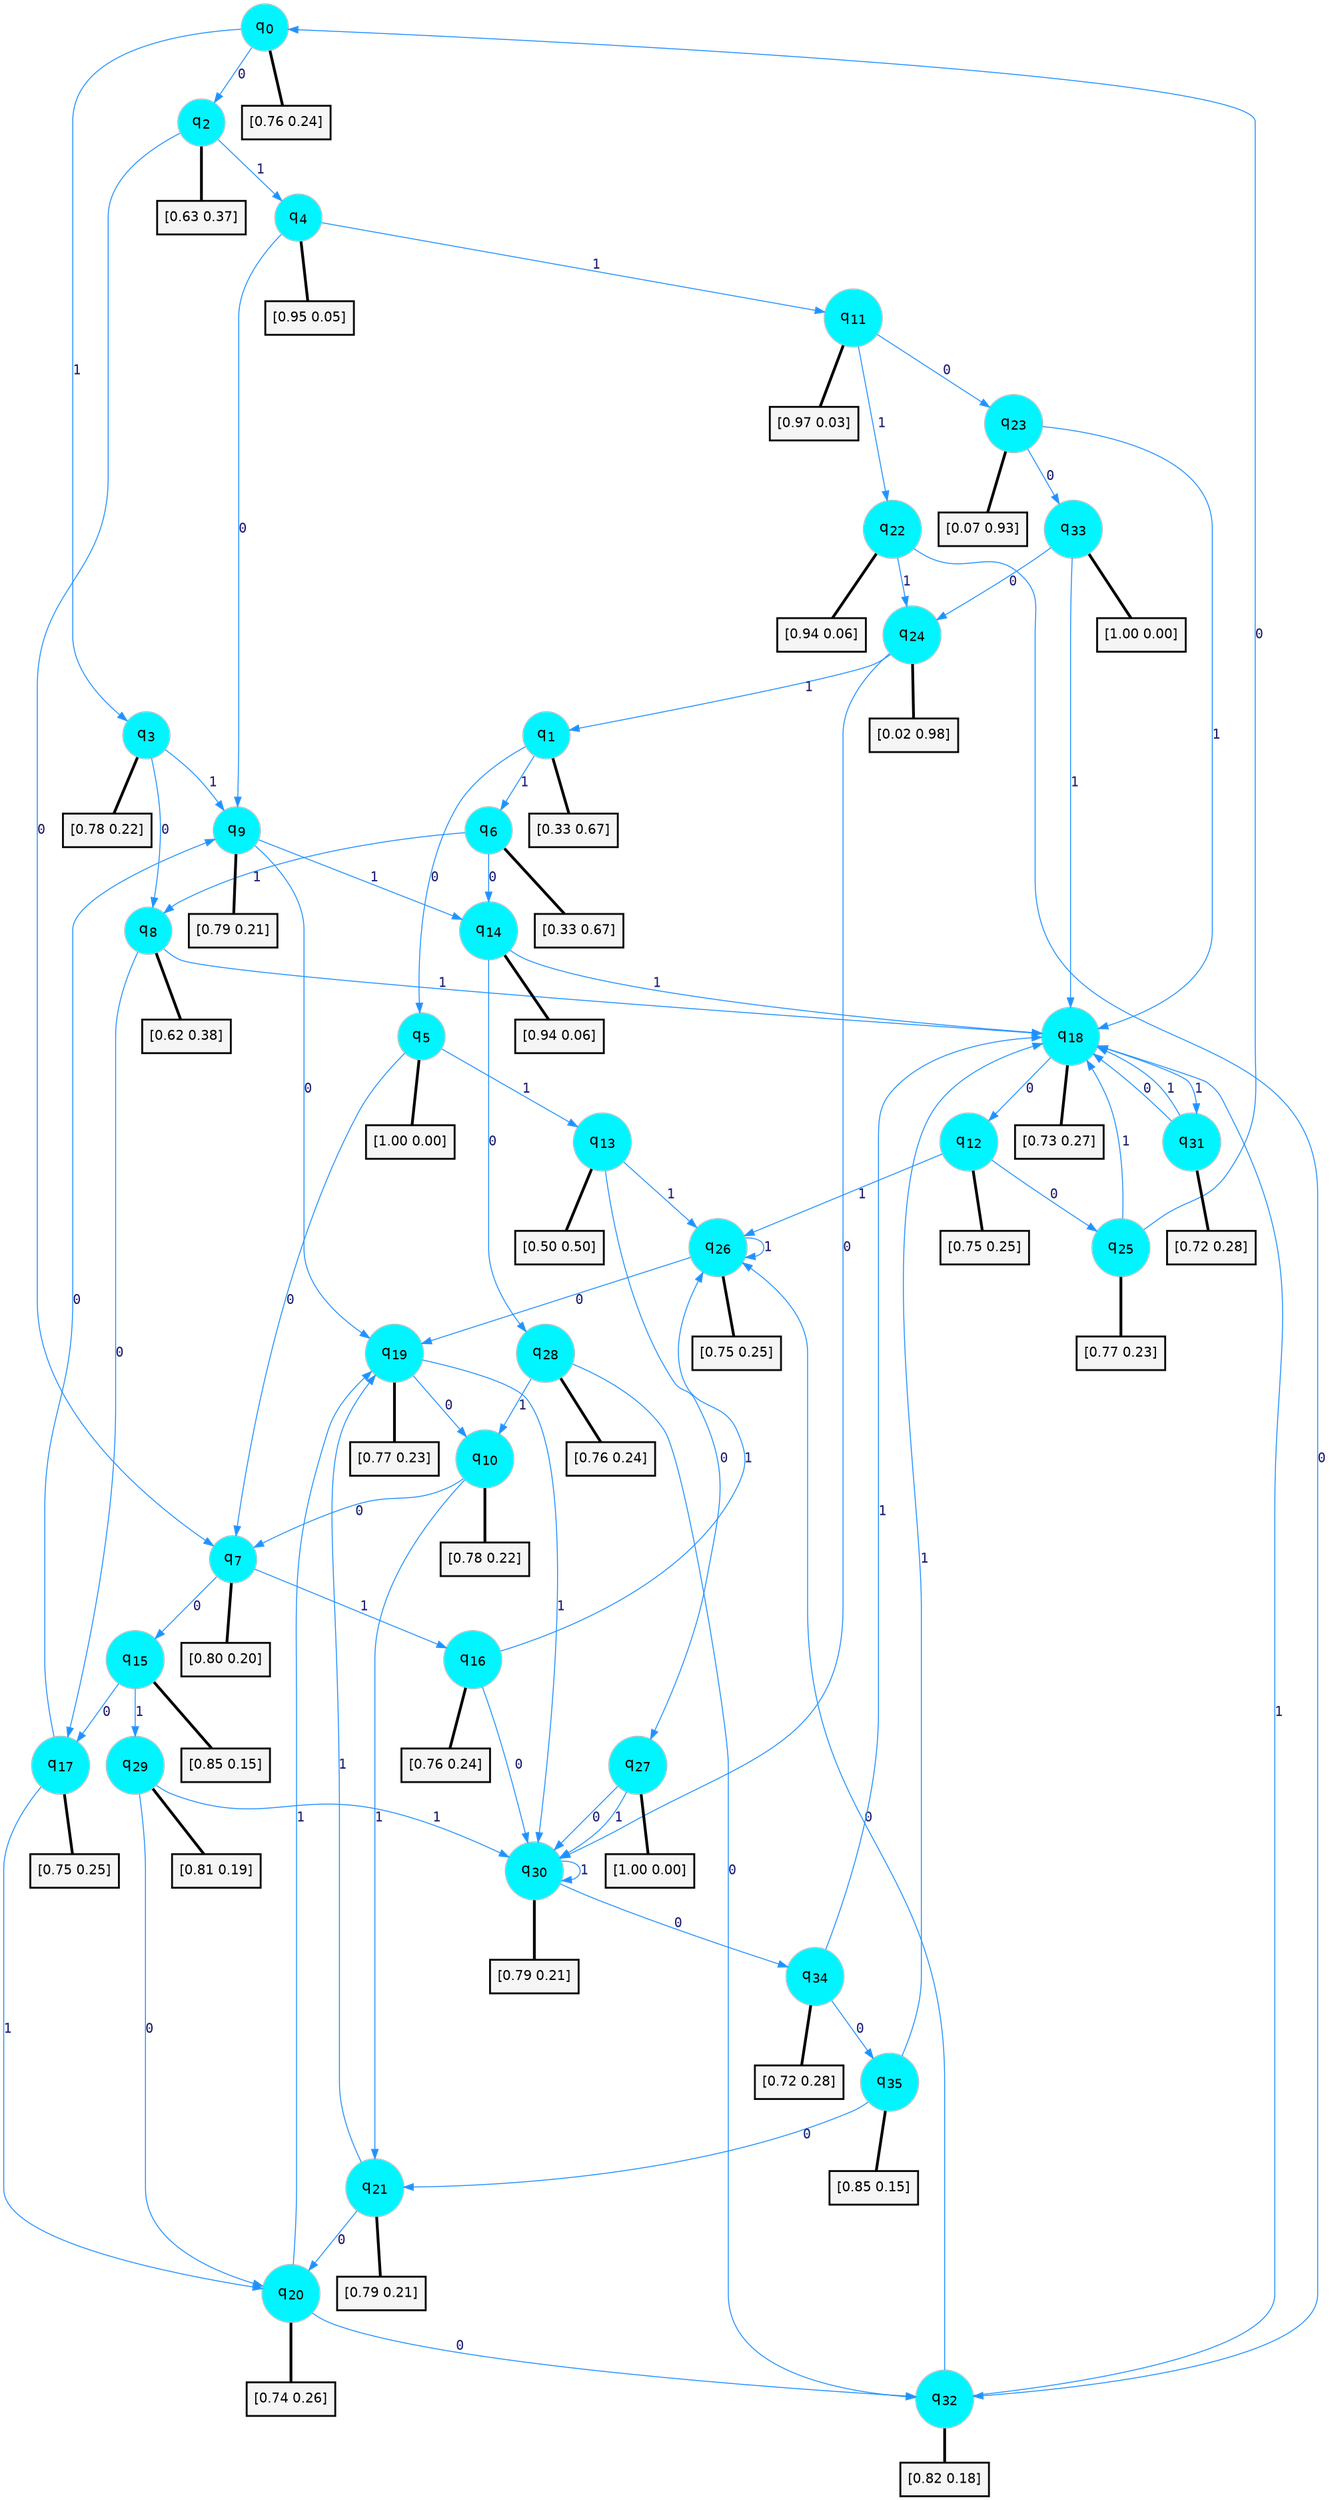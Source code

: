 digraph G {
graph [
bgcolor=transparent, dpi=300, rankdir=TD, size="40,25"];
node [
color=gray, fillcolor=turquoise1, fontcolor=black, fontname=Helvetica, fontsize=16, fontweight=bold, shape=circle, style=filled];
edge [
arrowsize=1, color=dodgerblue1, fontcolor=midnightblue, fontname=courier, fontweight=bold, penwidth=1, style=solid, weight=20];
0[label=<q<SUB>0</SUB>>];
1[label=<q<SUB>1</SUB>>];
2[label=<q<SUB>2</SUB>>];
3[label=<q<SUB>3</SUB>>];
4[label=<q<SUB>4</SUB>>];
5[label=<q<SUB>5</SUB>>];
6[label=<q<SUB>6</SUB>>];
7[label=<q<SUB>7</SUB>>];
8[label=<q<SUB>8</SUB>>];
9[label=<q<SUB>9</SUB>>];
10[label=<q<SUB>10</SUB>>];
11[label=<q<SUB>11</SUB>>];
12[label=<q<SUB>12</SUB>>];
13[label=<q<SUB>13</SUB>>];
14[label=<q<SUB>14</SUB>>];
15[label=<q<SUB>15</SUB>>];
16[label=<q<SUB>16</SUB>>];
17[label=<q<SUB>17</SUB>>];
18[label=<q<SUB>18</SUB>>];
19[label=<q<SUB>19</SUB>>];
20[label=<q<SUB>20</SUB>>];
21[label=<q<SUB>21</SUB>>];
22[label=<q<SUB>22</SUB>>];
23[label=<q<SUB>23</SUB>>];
24[label=<q<SUB>24</SUB>>];
25[label=<q<SUB>25</SUB>>];
26[label=<q<SUB>26</SUB>>];
27[label=<q<SUB>27</SUB>>];
28[label=<q<SUB>28</SUB>>];
29[label=<q<SUB>29</SUB>>];
30[label=<q<SUB>30</SUB>>];
31[label=<q<SUB>31</SUB>>];
32[label=<q<SUB>32</SUB>>];
33[label=<q<SUB>33</SUB>>];
34[label=<q<SUB>34</SUB>>];
35[label=<q<SUB>35</SUB>>];
36[label="[0.76 0.24]", shape=box,fontcolor=black, fontname=Helvetica, fontsize=14, penwidth=2, fillcolor=whitesmoke,color=black];
37[label="[0.33 0.67]", shape=box,fontcolor=black, fontname=Helvetica, fontsize=14, penwidth=2, fillcolor=whitesmoke,color=black];
38[label="[0.63 0.37]", shape=box,fontcolor=black, fontname=Helvetica, fontsize=14, penwidth=2, fillcolor=whitesmoke,color=black];
39[label="[0.78 0.22]", shape=box,fontcolor=black, fontname=Helvetica, fontsize=14, penwidth=2, fillcolor=whitesmoke,color=black];
40[label="[0.95 0.05]", shape=box,fontcolor=black, fontname=Helvetica, fontsize=14, penwidth=2, fillcolor=whitesmoke,color=black];
41[label="[1.00 0.00]", shape=box,fontcolor=black, fontname=Helvetica, fontsize=14, penwidth=2, fillcolor=whitesmoke,color=black];
42[label="[0.33 0.67]", shape=box,fontcolor=black, fontname=Helvetica, fontsize=14, penwidth=2, fillcolor=whitesmoke,color=black];
43[label="[0.80 0.20]", shape=box,fontcolor=black, fontname=Helvetica, fontsize=14, penwidth=2, fillcolor=whitesmoke,color=black];
44[label="[0.62 0.38]", shape=box,fontcolor=black, fontname=Helvetica, fontsize=14, penwidth=2, fillcolor=whitesmoke,color=black];
45[label="[0.79 0.21]", shape=box,fontcolor=black, fontname=Helvetica, fontsize=14, penwidth=2, fillcolor=whitesmoke,color=black];
46[label="[0.78 0.22]", shape=box,fontcolor=black, fontname=Helvetica, fontsize=14, penwidth=2, fillcolor=whitesmoke,color=black];
47[label="[0.97 0.03]", shape=box,fontcolor=black, fontname=Helvetica, fontsize=14, penwidth=2, fillcolor=whitesmoke,color=black];
48[label="[0.75 0.25]", shape=box,fontcolor=black, fontname=Helvetica, fontsize=14, penwidth=2, fillcolor=whitesmoke,color=black];
49[label="[0.50 0.50]", shape=box,fontcolor=black, fontname=Helvetica, fontsize=14, penwidth=2, fillcolor=whitesmoke,color=black];
50[label="[0.94 0.06]", shape=box,fontcolor=black, fontname=Helvetica, fontsize=14, penwidth=2, fillcolor=whitesmoke,color=black];
51[label="[0.85 0.15]", shape=box,fontcolor=black, fontname=Helvetica, fontsize=14, penwidth=2, fillcolor=whitesmoke,color=black];
52[label="[0.76 0.24]", shape=box,fontcolor=black, fontname=Helvetica, fontsize=14, penwidth=2, fillcolor=whitesmoke,color=black];
53[label="[0.75 0.25]", shape=box,fontcolor=black, fontname=Helvetica, fontsize=14, penwidth=2, fillcolor=whitesmoke,color=black];
54[label="[0.73 0.27]", shape=box,fontcolor=black, fontname=Helvetica, fontsize=14, penwidth=2, fillcolor=whitesmoke,color=black];
55[label="[0.77 0.23]", shape=box,fontcolor=black, fontname=Helvetica, fontsize=14, penwidth=2, fillcolor=whitesmoke,color=black];
56[label="[0.74 0.26]", shape=box,fontcolor=black, fontname=Helvetica, fontsize=14, penwidth=2, fillcolor=whitesmoke,color=black];
57[label="[0.79 0.21]", shape=box,fontcolor=black, fontname=Helvetica, fontsize=14, penwidth=2, fillcolor=whitesmoke,color=black];
58[label="[0.94 0.06]", shape=box,fontcolor=black, fontname=Helvetica, fontsize=14, penwidth=2, fillcolor=whitesmoke,color=black];
59[label="[0.07 0.93]", shape=box,fontcolor=black, fontname=Helvetica, fontsize=14, penwidth=2, fillcolor=whitesmoke,color=black];
60[label="[0.02 0.98]", shape=box,fontcolor=black, fontname=Helvetica, fontsize=14, penwidth=2, fillcolor=whitesmoke,color=black];
61[label="[0.77 0.23]", shape=box,fontcolor=black, fontname=Helvetica, fontsize=14, penwidth=2, fillcolor=whitesmoke,color=black];
62[label="[0.75 0.25]", shape=box,fontcolor=black, fontname=Helvetica, fontsize=14, penwidth=2, fillcolor=whitesmoke,color=black];
63[label="[1.00 0.00]", shape=box,fontcolor=black, fontname=Helvetica, fontsize=14, penwidth=2, fillcolor=whitesmoke,color=black];
64[label="[0.76 0.24]", shape=box,fontcolor=black, fontname=Helvetica, fontsize=14, penwidth=2, fillcolor=whitesmoke,color=black];
65[label="[0.81 0.19]", shape=box,fontcolor=black, fontname=Helvetica, fontsize=14, penwidth=2, fillcolor=whitesmoke,color=black];
66[label="[0.79 0.21]", shape=box,fontcolor=black, fontname=Helvetica, fontsize=14, penwidth=2, fillcolor=whitesmoke,color=black];
67[label="[0.72 0.28]", shape=box,fontcolor=black, fontname=Helvetica, fontsize=14, penwidth=2, fillcolor=whitesmoke,color=black];
68[label="[0.82 0.18]", shape=box,fontcolor=black, fontname=Helvetica, fontsize=14, penwidth=2, fillcolor=whitesmoke,color=black];
69[label="[1.00 0.00]", shape=box,fontcolor=black, fontname=Helvetica, fontsize=14, penwidth=2, fillcolor=whitesmoke,color=black];
70[label="[0.72 0.28]", shape=box,fontcolor=black, fontname=Helvetica, fontsize=14, penwidth=2, fillcolor=whitesmoke,color=black];
71[label="[0.85 0.15]", shape=box,fontcolor=black, fontname=Helvetica, fontsize=14, penwidth=2, fillcolor=whitesmoke,color=black];
0->2 [label=0];
0->3 [label=1];
0->36 [arrowhead=none, penwidth=3,color=black];
1->5 [label=0];
1->6 [label=1];
1->37 [arrowhead=none, penwidth=3,color=black];
2->7 [label=0];
2->4 [label=1];
2->38 [arrowhead=none, penwidth=3,color=black];
3->8 [label=0];
3->9 [label=1];
3->39 [arrowhead=none, penwidth=3,color=black];
4->9 [label=0];
4->11 [label=1];
4->40 [arrowhead=none, penwidth=3,color=black];
5->7 [label=0];
5->13 [label=1];
5->41 [arrowhead=none, penwidth=3,color=black];
6->14 [label=0];
6->8 [label=1];
6->42 [arrowhead=none, penwidth=3,color=black];
7->15 [label=0];
7->16 [label=1];
7->43 [arrowhead=none, penwidth=3,color=black];
8->17 [label=0];
8->18 [label=1];
8->44 [arrowhead=none, penwidth=3,color=black];
9->19 [label=0];
9->14 [label=1];
9->45 [arrowhead=none, penwidth=3,color=black];
10->7 [label=0];
10->21 [label=1];
10->46 [arrowhead=none, penwidth=3,color=black];
11->23 [label=0];
11->22 [label=1];
11->47 [arrowhead=none, penwidth=3,color=black];
12->25 [label=0];
12->26 [label=1];
12->48 [arrowhead=none, penwidth=3,color=black];
13->27 [label=0];
13->26 [label=1];
13->49 [arrowhead=none, penwidth=3,color=black];
14->28 [label=0];
14->18 [label=1];
14->50 [arrowhead=none, penwidth=3,color=black];
15->17 [label=0];
15->29 [label=1];
15->51 [arrowhead=none, penwidth=3,color=black];
16->30 [label=0];
16->26 [label=1];
16->52 [arrowhead=none, penwidth=3,color=black];
17->9 [label=0];
17->20 [label=1];
17->53 [arrowhead=none, penwidth=3,color=black];
18->12 [label=0];
18->31 [label=1];
18->54 [arrowhead=none, penwidth=3,color=black];
19->10 [label=0];
19->30 [label=1];
19->55 [arrowhead=none, penwidth=3,color=black];
20->32 [label=0];
20->19 [label=1];
20->56 [arrowhead=none, penwidth=3,color=black];
21->20 [label=0];
21->19 [label=1];
21->57 [arrowhead=none, penwidth=3,color=black];
22->32 [label=0];
22->24 [label=1];
22->58 [arrowhead=none, penwidth=3,color=black];
23->33 [label=0];
23->18 [label=1];
23->59 [arrowhead=none, penwidth=3,color=black];
24->30 [label=0];
24->1 [label=1];
24->60 [arrowhead=none, penwidth=3,color=black];
25->0 [label=0];
25->18 [label=1];
25->61 [arrowhead=none, penwidth=3,color=black];
26->19 [label=0];
26->26 [label=1];
26->62 [arrowhead=none, penwidth=3,color=black];
27->30 [label=0];
27->30 [label=1];
27->63 [arrowhead=none, penwidth=3,color=black];
28->32 [label=0];
28->10 [label=1];
28->64 [arrowhead=none, penwidth=3,color=black];
29->20 [label=0];
29->30 [label=1];
29->65 [arrowhead=none, penwidth=3,color=black];
30->34 [label=0];
30->30 [label=1];
30->66 [arrowhead=none, penwidth=3,color=black];
31->18 [label=0];
31->18 [label=1];
31->67 [arrowhead=none, penwidth=3,color=black];
32->26 [label=0];
32->18 [label=1];
32->68 [arrowhead=none, penwidth=3,color=black];
33->24 [label=0];
33->18 [label=1];
33->69 [arrowhead=none, penwidth=3,color=black];
34->35 [label=0];
34->18 [label=1];
34->70 [arrowhead=none, penwidth=3,color=black];
35->21 [label=0];
35->18 [label=1];
35->71 [arrowhead=none, penwidth=3,color=black];
}
